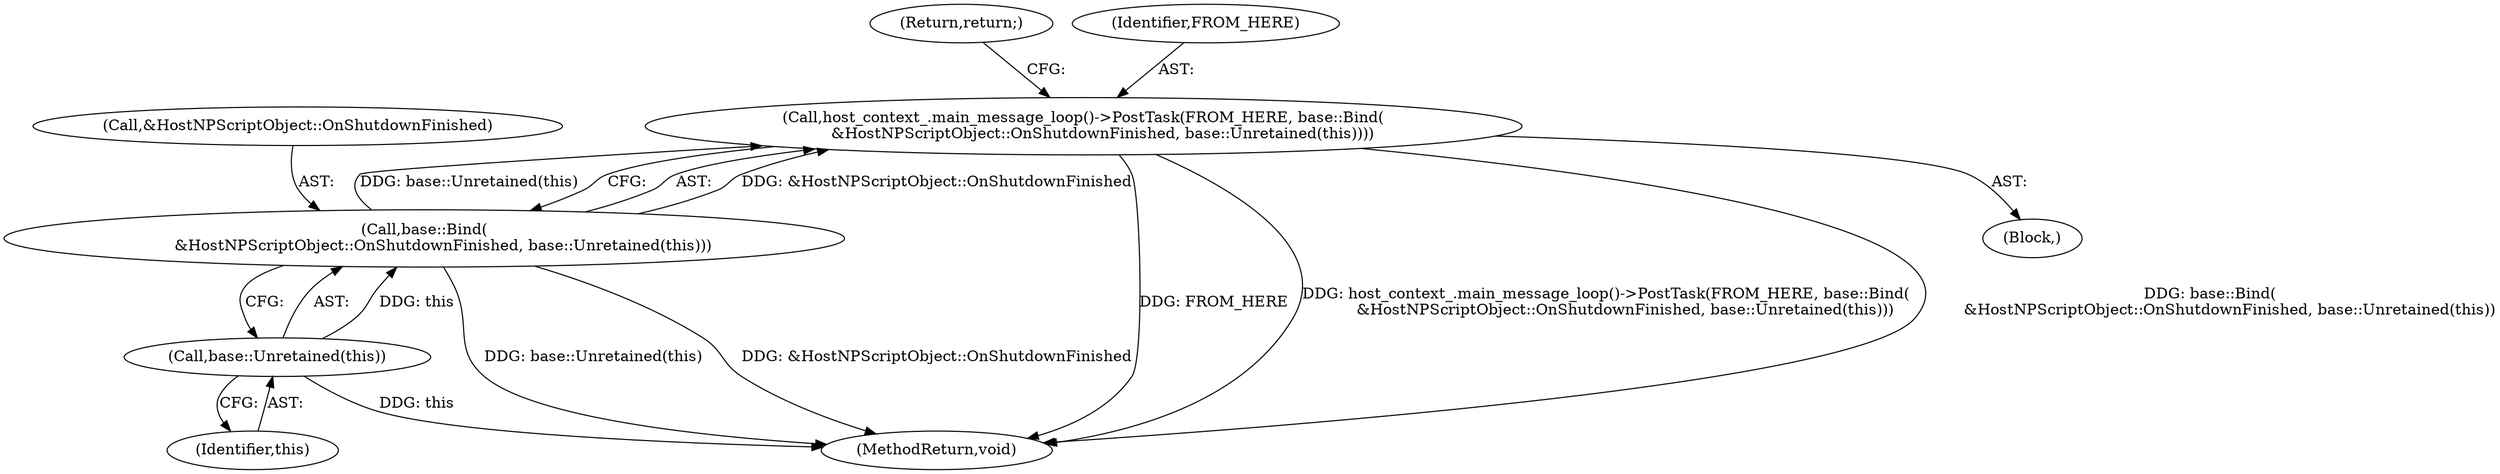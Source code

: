 digraph "0_Chrome_a46bcef82b29d30836a0f26226e3d4aca4fa9612_26@API" {
"1000107" [label="(Call,host_context_.main_message_loop()->PostTask(FROM_HERE, base::Bind(\n        &HostNPScriptObject::OnShutdownFinished, base::Unretained(this))))"];
"1000109" [label="(Call,base::Bind(\n        &HostNPScriptObject::OnShutdownFinished, base::Unretained(this)))"];
"1000112" [label="(Call,base::Unretained(this))"];
"1000109" [label="(Call,base::Bind(\n        &HostNPScriptObject::OnShutdownFinished, base::Unretained(this)))"];
"1000114" [label="(Return,return;)"];
"1000108" [label="(Identifier,FROM_HERE)"];
"1000113" [label="(Identifier,this)"];
"1000106" [label="(Block,)"];
"1000112" [label="(Call,base::Unretained(this))"];
"1000110" [label="(Call,&HostNPScriptObject::OnShutdownFinished)"];
"1000116" [label="(MethodReturn,void)"];
"1000107" [label="(Call,host_context_.main_message_loop()->PostTask(FROM_HERE, base::Bind(\n        &HostNPScriptObject::OnShutdownFinished, base::Unretained(this))))"];
"1000107" -> "1000106"  [label="AST: "];
"1000107" -> "1000109"  [label="CFG: "];
"1000108" -> "1000107"  [label="AST: "];
"1000109" -> "1000107"  [label="AST: "];
"1000114" -> "1000107"  [label="CFG: "];
"1000107" -> "1000116"  [label="DDG: FROM_HERE"];
"1000107" -> "1000116"  [label="DDG: host_context_.main_message_loop()->PostTask(FROM_HERE, base::Bind(\n        &HostNPScriptObject::OnShutdownFinished, base::Unretained(this)))"];
"1000107" -> "1000116"  [label="DDG: base::Bind(\n        &HostNPScriptObject::OnShutdownFinished, base::Unretained(this))"];
"1000109" -> "1000107"  [label="DDG: &HostNPScriptObject::OnShutdownFinished"];
"1000109" -> "1000107"  [label="DDG: base::Unretained(this)"];
"1000109" -> "1000112"  [label="CFG: "];
"1000110" -> "1000109"  [label="AST: "];
"1000112" -> "1000109"  [label="AST: "];
"1000109" -> "1000116"  [label="DDG: base::Unretained(this)"];
"1000109" -> "1000116"  [label="DDG: &HostNPScriptObject::OnShutdownFinished"];
"1000112" -> "1000109"  [label="DDG: this"];
"1000112" -> "1000113"  [label="CFG: "];
"1000113" -> "1000112"  [label="AST: "];
"1000112" -> "1000116"  [label="DDG: this"];
}
